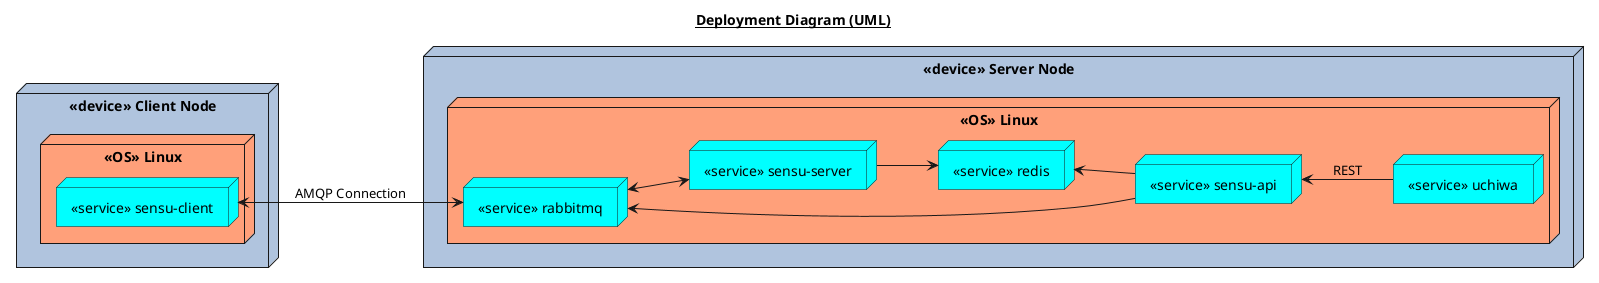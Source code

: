 @startuml
title __Deployment Diagram (UML)__

left to right direction

node "<<device>> Server Node" as server #LightSteelBlue {
    node "<<OS>> Linux" as slinux #LightSalmon {
    
        node "<<service>> sensu-server" as ser #Aqua
        node "<<service>> sensu-api" as api #Aqua
        node "<<service>> uchiwa" as uch #Aqua
        node "<<service>> rabbitmq" as rab #Aqua
        node "<<service>> redis" as red #Aqua
    }
}

node "<<device>> Client Node" as client #LightSteelBlue {
    node "<<OS>> Linux" as clinux #LightSalmon {
        node "<<service>> sensu-client" as cli #Aqua
    }
}

uch -up-> api : REST
api -up-> red
api -up-> rab

cli <--> rab : AMQP Connection
rab <--> ser
ser --> red

@enduml
